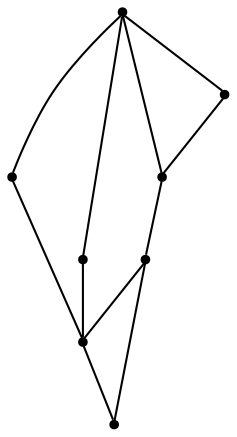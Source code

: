graph {
  node [shape=point,comment="{\"directed\":false,\"doi\":\"10.1007/978-3-031-22203-0_27\",\"figure\":\"10 (6)\"}"]

  v0 [pos="1553.8766839817476,1188.0664756533104"]
  v1 [pos="1353.8448179537575,1254.742947155099"]
  v2 [pos="1420.5221066297543,1121.3900041515215"]
  v3 [pos="1420.5221066297543,1354.7576544077824"]
  v4 [pos="1437.1914287987533,1054.7135326497328"]
  v5 [pos="1420.5221066297543,988.0370611479439"]
  v6 [pos="1320.506173615759,1121.3900041515215"]
  v7 [pos="1220.4902406017638,1121.3900041515217"]

  v0 -- v5 [id="-1",pos="1553.8766839817476,1188.0664756533104 1553.8767157759564,1004.7061790233911 1553.8767157759564,1004.7061790233911 1553.8767157759564,1004.7061790233911 1553.8767157759564,993.5920772368074 1548.3216316058677,988.0370611479439 1537.2073936069573,988.0370611479439 1420.5221066297543,988.0370611479439 1420.5221066297543,988.0370611479439 1420.5221066297543,988.0370611479439"]
  v3 -- v5 [id="-2",pos="1420.5221066297543,1354.7576544077824 1203.8209502269735,1354.7576544077824 1203.8209502269735,1354.7576544077824 1203.8209502269735,1354.7576544077824 1192.7067122280632,1354.7576544077824 1187.1516280579742,1349.2026383189186 1187.1516280579742,1338.0885365323352 1187.1516280579742,1004.7061790233911 1187.1516280579742,1004.7061790233911 1187.1516280579742,1004.7061790233911 1187.1516280579742,993.5920772368074 1192.7067122280632,988.0370611479439 1203.8209502269735,988.0370611479439 1420.5221066297543,988.0370611479439 1420.5221066297543,988.0370611479439 1420.5221066297543,988.0370611479439"]
  v7 -- v6 [id="-3",pos="1220.4902406017638,1121.3900041515217 1320.506173615759,1121.3900041515215 1320.506173615759,1121.3900041515215 1320.506173615759,1121.3900041515215"]
  v1 -- v6 [id="-6",pos="1353.8448179537575,1254.742947155099 1329.7534874652677,1218.6043118099562 1329.7534874652677,1218.6043118099562 1329.7534874652677,1218.6043118099562 1323.5899893146452,1209.357143086205 1320.5062054099678,1199.1805774398938 1320.5062054099678,1188.0664756533104 1320.506173615759,1121.3900041515215 1320.506173615759,1121.3900041515215 1320.506173615759,1121.3900041515215"]
  v1 -- v0 [id="-7",pos="1353.8448179537575,1254.742947155099 1553.8766839817476,1188.0664756533104 1553.8766839817476,1188.0664756533104 1553.8766839817476,1188.0664756533104"]
  v6 -- v4 [id="-9",pos="1320.506173615759,1121.3900041515215 1342.0596267655076,1099.8368469473949 1342.0596267655076,1099.8368469473949 1342.0596267655076,1099.8368469473949 1349.9150855342357,1091.9814844525017 1359.0040324294678,1085.9889854115847 1369.322270615636,1081.859222649367 1437.1914287987533,1054.7135326497328 1437.1914287987533,1054.7135326497328 1437.1914287987533,1054.7135326497328"]
  v1 -- v3 [id="-12",pos="1353.8448179537575,1254.742947155099 1420.5221066297543,1354.7576544077824 1420.5221066297543,1354.7576544077824 1420.5221066297543,1354.7576544077824"]
  v4 -- v2 [id="-20",pos="1437.1914287987533,1054.7135326497328 1420.5221066297543,1121.3900041515215 1420.5221066297543,1121.3900041515215 1420.5221066297543,1121.3900041515215"]
  v4 -- v5 [id="-21",pos="1437.1914287987533,1054.7135326497328 1420.5221066297543,988.0370611479439 1420.5221066297543,988.0370611479439 1420.5221066297543,988.0370611479439"]
  v5 -- v2 [id="-26",pos="1420.5221066297543,988.0370611479439 1472.2887062108136,1013.9200278246312 1472.2887062108136,1013.9200278246312 1472.2887062108136,1013.9200278246312 1482.2278302506668,1018.8915637437212 1487.1994270999596,1026.9303129877019 1487.1994270999596,1038.0444147742853 1487.1994270999596,1071.3826505251798 1487.1994270999596,1071.3826505251798 1487.1994270999596,1071.3826505251798 1487.1994270999596,1082.4967523117634 1482.2278302506668,1090.535501555744 1472.2887062108136,1095.507037474834 1420.5221066297543,1121.3900041515215 1420.5221066297543,1121.3900041515215 1420.5221066297543,1121.3900041515215"]
  v1 -- v7 [id="-34",pos="1353.8448179537575,1254.742947155099 1237.159594564972,1254.742947155099 1237.159594564972,1254.742947155099 1237.159594564972,1254.742947155099 1226.0453565660614,1254.742947155099 1220.4902723959726,1249.1879310662355 1220.4902723959726,1238.073829279652 1220.4902406017638,1121.3900041515217 1220.4902406017638,1121.3900041515217 1220.4902406017638,1121.3900041515217"]
}